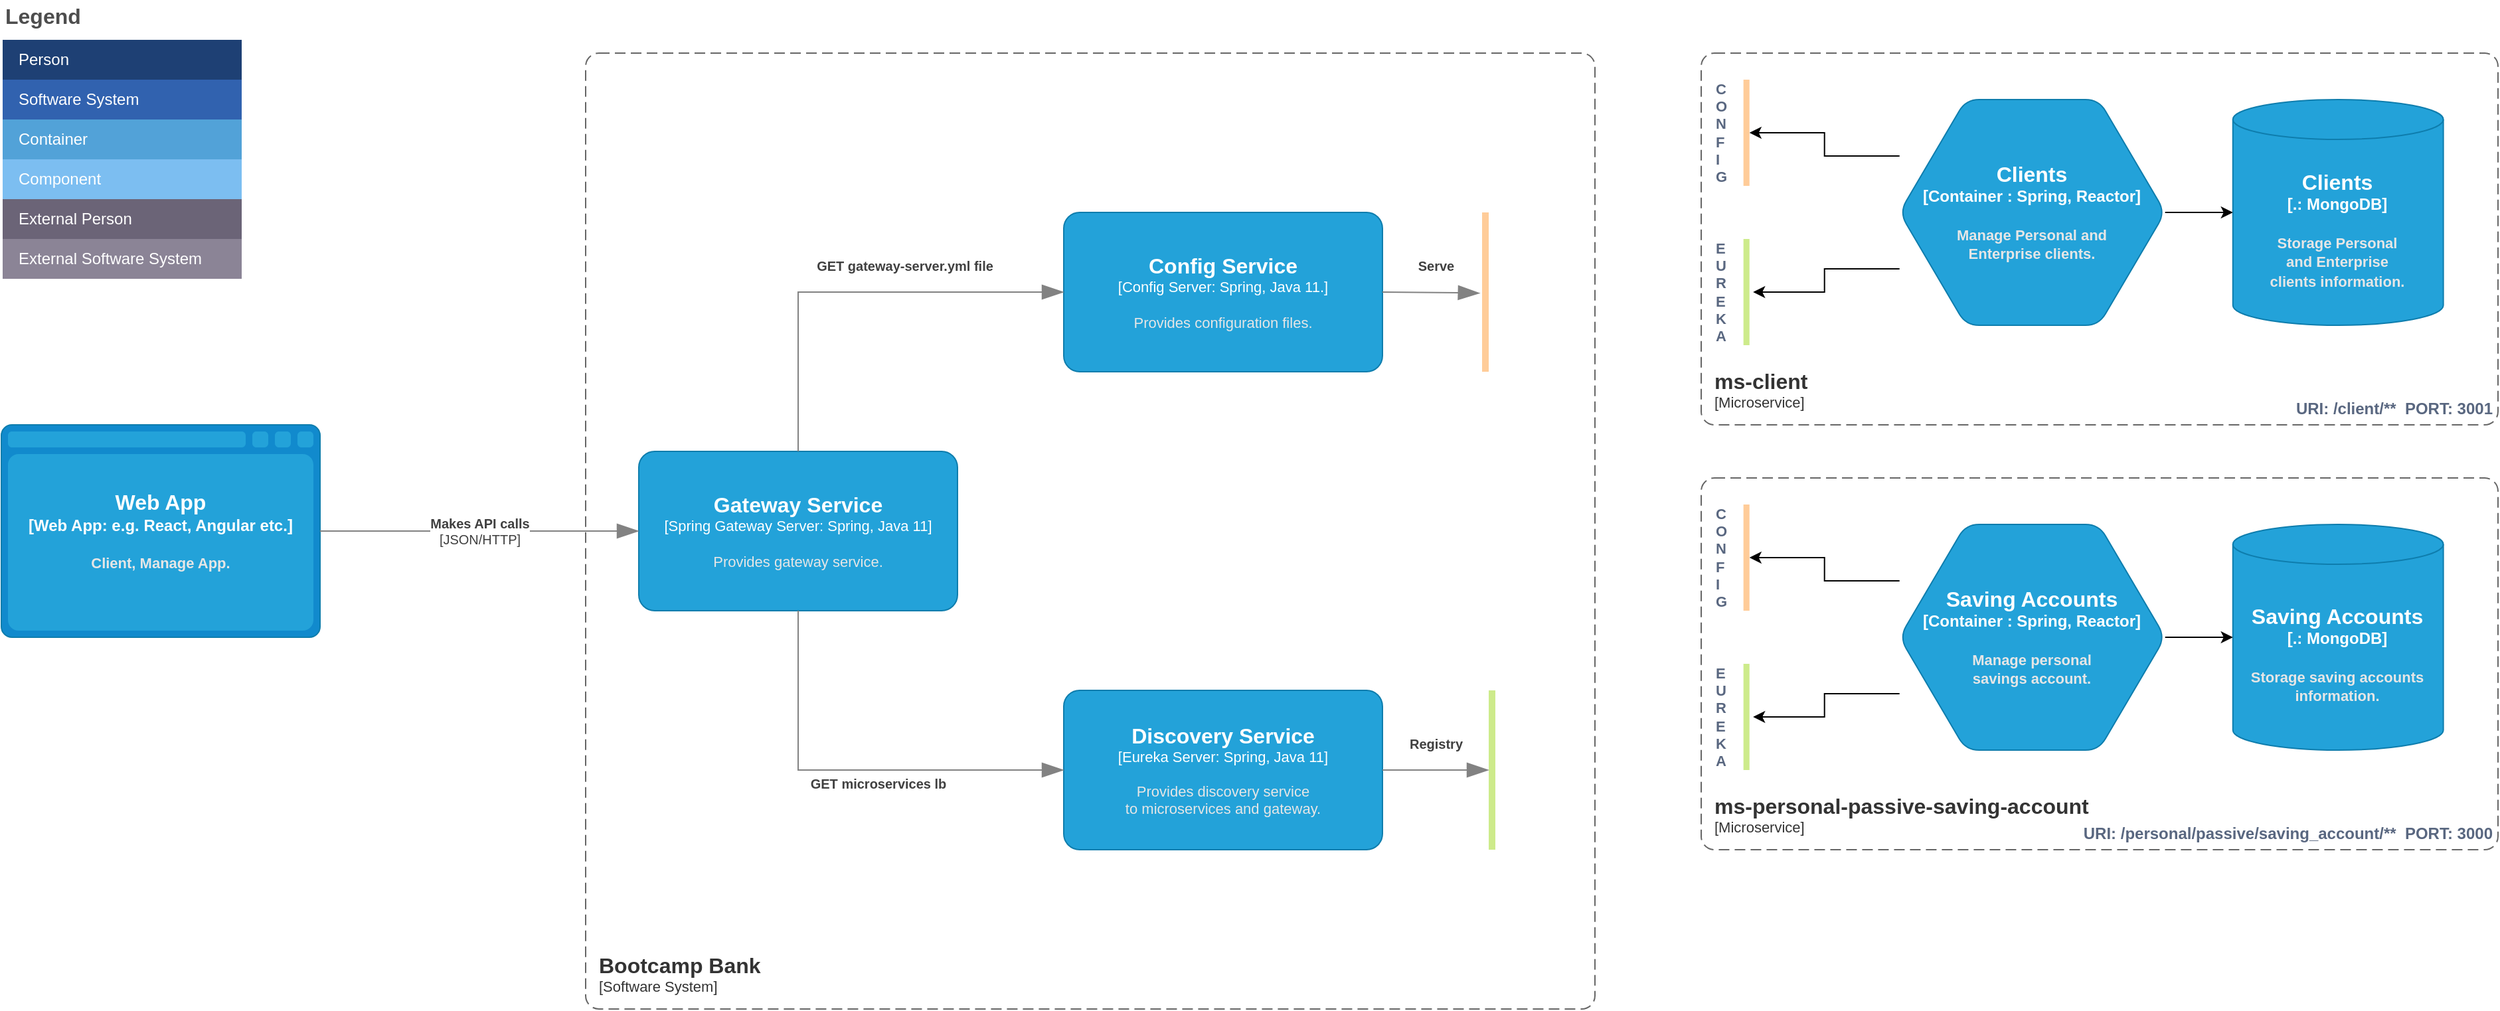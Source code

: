 <mxfile version="17.5.0" type="device" pages="4"><diagram id="_rfWkqjd0fFp6CWzZda6" name="GENERAL"><mxGraphModel dx="868" dy="482" grid="1" gridSize="10" guides="1" tooltips="1" connect="1" arrows="1" fold="1" page="1" pageScale="1" pageWidth="827" pageHeight="1169" math="0" shadow="0"><root><mxCell id="0"/><mxCell id="1" parent="0"/><object placeholders="1" c4Name="Bootcamp Bank" c4Type="SystemScopeBoundary" c4Application="Software System" label="&lt;font style=&quot;font-size: 16px&quot;&gt;&lt;b&gt;&lt;div style=&quot;text-align: left&quot;&gt;%c4Name%&lt;/div&gt;&lt;/b&gt;&lt;/font&gt;&lt;div style=&quot;text-align: left&quot;&gt;[%c4Application%]&lt;/div&gt;" id="sHXEDO_FhLRXrCUvSxZ8-21"><mxCell style="rounded=1;fontSize=11;whiteSpace=wrap;html=1;dashed=1;arcSize=20;fillColor=none;strokeColor=#666666;fontColor=#333333;labelBackgroundColor=none;align=left;verticalAlign=bottom;labelBorderColor=none;spacingTop=0;spacing=10;dashPattern=8 4;metaEdit=1;rotatable=0;perimeter=rectanglePerimeter;noLabel=0;labelPadding=0;allowArrows=0;connectable=0;expand=0;recursiveResize=0;editable=1;pointerEvents=0;absoluteArcSize=1;points=[[0.25,0,0],[0.5,0,0],[0.75,0,0],[1,0.25,0],[1,0.5,0],[1,0.75,0],[0.75,1,0],[0.5,1,0],[0.25,1,0],[0,0.75,0],[0,0.5,0],[0,0.25,0]];" parent="1" vertex="1"><mxGeometry x="520" y="80" width="760" height="720" as="geometry"/></mxCell></object><mxCell id="sHXEDO_FhLRXrCUvSxZ8-8" value="Legend" style="align=left;fontSize=16;fontStyle=1;strokeColor=none;fillColor=none;fontColor=#4D4D4D;spacingTop=-8;resizable=0;" parent="1" vertex="1"><mxGeometry x="81" y="40" width="180" height="30" as="geometry"/></mxCell><mxCell id="sHXEDO_FhLRXrCUvSxZ8-9" value="" style="shape=table;html=1;whiteSpace=wrap;startSize=0;container=1;collapsible=0;childLayout=tableLayout;fillColor=none;align=left;spacingLeft=10;strokeColor=none;rounded=1;arcSize=11;fontColor=#FFFFFF;resizable=0;points=[[0.25,0,0],[0.5,0,0],[0.75,0,0],[1,0.25,0],[1,0.5,0],[1,0.75,0],[0.75,1,0],[0.5,1,0],[0.25,1,0],[0,0.75,0],[0,0.5,0],[0,0.25,0]];" parent="1" vertex="1"><mxGeometry x="81" y="70" width="180" height="180" as="geometry"/></mxCell><mxCell id="sHXEDO_FhLRXrCUvSxZ8-10" value="Person" style="shape=partialRectangle;html=1;whiteSpace=wrap;connectable=0;fillColor=#1E4074;top=0;left=0;bottom=0;right=0;overflow=hidden;pointerEvents=1;align=left;spacingLeft=10;strokeColor=none;fontColor=#FFFFFF;" parent="sHXEDO_FhLRXrCUvSxZ8-9" vertex="1"><mxGeometry width="180" height="30" as="geometry"/></mxCell><mxCell id="sHXEDO_FhLRXrCUvSxZ8-11" value="Software System" style="shape=partialRectangle;html=1;whiteSpace=wrap;connectable=0;fillColor=#3162AF;top=0;left=0;bottom=0;right=0;overflow=hidden;pointerEvents=1;align=left;spacingLeft=10;fontColor=#FFFFFF;" parent="sHXEDO_FhLRXrCUvSxZ8-9" vertex="1"><mxGeometry y="30" width="180" height="30" as="geometry"/></mxCell><mxCell id="sHXEDO_FhLRXrCUvSxZ8-12" value="Container" style="shape=partialRectangle;html=1;whiteSpace=wrap;connectable=0;fillColor=#52A2D8;top=0;left=0;bottom=0;right=0;overflow=hidden;pointerEvents=1;align=left;spacingLeft=10;fontColor=#FFFFFF;" parent="sHXEDO_FhLRXrCUvSxZ8-9" vertex="1"><mxGeometry y="60" width="180" height="30" as="geometry"/></mxCell><mxCell id="sHXEDO_FhLRXrCUvSxZ8-13" value="Component" style="shape=partialRectangle;html=1;whiteSpace=wrap;connectable=0;fillColor=#7CBEF1;top=0;left=0;bottom=0;right=0;overflow=hidden;pointerEvents=1;align=left;spacingLeft=10;fontColor=#FFFFFF;" parent="sHXEDO_FhLRXrCUvSxZ8-9" vertex="1"><mxGeometry y="90" width="180" height="30" as="geometry"/></mxCell><mxCell id="sHXEDO_FhLRXrCUvSxZ8-14" value="External Person" style="shape=partialRectangle;html=1;whiteSpace=wrap;connectable=0;fillColor=#6B6477;top=0;left=0;bottom=0;right=0;overflow=hidden;pointerEvents=1;align=left;spacingLeft=10;fontColor=#FFFFFF;" parent="sHXEDO_FhLRXrCUvSxZ8-9" vertex="1"><mxGeometry y="120" width="180" height="30" as="geometry"/></mxCell><mxCell id="sHXEDO_FhLRXrCUvSxZ8-15" value="External Software System" style="shape=partialRectangle;html=1;whiteSpace=wrap;connectable=0;fillColor=#8B8496;top=0;left=0;bottom=0;right=0;overflow=hidden;pointerEvents=1;align=left;spacingLeft=10;fontColor=#FFFFFF;" parent="sHXEDO_FhLRXrCUvSxZ8-9" vertex="1"><mxGeometry y="150" width="180" height="30" as="geometry"/></mxCell><object placeholders="1" c4Type="Web App" c4Container="Web App" c4Technology="e.g. React, Angular etc." c4Description="Client, Manage App." label="&lt;font style=&quot;font-size: 16px&quot;&gt;&lt;b&gt;%c4Type%&lt;/font&gt;&lt;div&gt;[%c4Container%:&amp;nbsp;%c4Technology%]&lt;/div&gt;&lt;br&gt;&lt;div&gt;&lt;font style=&quot;font-size: 11px&quot;&gt;&lt;font color=&quot;#E6E6E6&quot;&gt;%c4Description%&lt;/font&gt;&lt;/div&gt;" id="sHXEDO_FhLRXrCUvSxZ8-16"><mxCell style="shape=mxgraph.c4.webBrowserContainer;whiteSpace=wrap;html=1;boundedLbl=1;rounded=0;labelBackgroundColor=none;fillColor=#118ACD;fontSize=12;fontColor=#ffffff;align=center;strokeColor=#0E7DAD;metaEdit=1;points=[[0.5,0,0],[1,0.25,0],[1,0.5,0],[1,0.75,0],[0.5,1,0],[0,0.75,0],[0,0.5,0],[0,0.25,0]];resizable=0;" parent="1" vertex="1"><mxGeometry x="80" y="360" width="240" height="160" as="geometry"/></mxCell></object><object placeholders="1" c4Name="Gateway Service" c4Type="Spring Gateway Server" c4Technology="Spring, Java 11" c4Description="Provides gateway service." label="&lt;font style=&quot;font-size: 16px&quot;&gt;&lt;b&gt;%c4Name%&lt;/b&gt;&lt;/font&gt;&lt;div&gt;[%c4Type%: %c4Technology%]&lt;/div&gt;&lt;br&gt;&lt;div&gt;&lt;font style=&quot;font-size: 11px&quot;&gt;&lt;font color=&quot;#E6E6E6&quot;&gt;%c4Description%&lt;/font&gt;&lt;/div&gt;" id="sHXEDO_FhLRXrCUvSxZ8-17"><mxCell style="rounded=1;whiteSpace=wrap;html=1;fontSize=11;labelBackgroundColor=none;fillColor=#23A2D9;fontColor=#ffffff;align=center;arcSize=10;strokeColor=#0E7DAD;metaEdit=1;resizable=0;points=[[0.25,0,0],[0.5,0,0],[0.75,0,0],[1,0.25,0],[1,0.5,0],[1,0.75,0],[0.75,1,0],[0.5,1,0],[0.25,1,0],[0,0.75,0],[0,0.5,0],[0,0.25,0]];" parent="1" vertex="1"><mxGeometry x="560" y="380" width="240" height="120" as="geometry"/></mxCell></object><object placeholders="1" c4Name="Discovery Service" c4Type="Eureka Server" c4Technology="Spring, Java 11" c4Description="Provides discovery service &#10;to microservices and gateway." label="&lt;font style=&quot;font-size: 16px&quot;&gt;&lt;b&gt;%c4Name%&lt;/b&gt;&lt;/font&gt;&lt;div&gt;[%c4Type%: %c4Technology%]&lt;/div&gt;&lt;br&gt;&lt;div&gt;&lt;font style=&quot;font-size: 11px&quot;&gt;&lt;font color=&quot;#E6E6E6&quot;&gt;%c4Description%&lt;/font&gt;&lt;/div&gt;" id="sHXEDO_FhLRXrCUvSxZ8-20"><mxCell style="rounded=1;whiteSpace=wrap;html=1;fontSize=11;labelBackgroundColor=none;fillColor=#23A2D9;fontColor=#ffffff;align=center;arcSize=10;strokeColor=#0E7DAD;metaEdit=1;resizable=0;points=[[0.25,0,0],[0.5,0,0],[0.75,0,0],[1,0.25,0],[1,0.5,0],[1,0.75,0],[0.75,1,0],[0.5,1,0],[0.25,1,0],[0,0.75,0],[0,0.5,0],[0,0.25,0]];" parent="1" vertex="1"><mxGeometry x="880" y="560" width="240" height="120" as="geometry"/></mxCell></object><object placeholders="1" c4Name="Config Service" c4Type="Config Server" c4Technology="Spring, Java 11." c4Description="Provides configuration files." label="&lt;font style=&quot;font-size: 16px&quot;&gt;&lt;b&gt;%c4Name%&lt;/b&gt;&lt;/font&gt;&lt;div&gt;[%c4Type%: %c4Technology%]&lt;/div&gt;&lt;br&gt;&lt;div&gt;&lt;font style=&quot;font-size: 11px&quot;&gt;&lt;font color=&quot;#E6E6E6&quot;&gt;%c4Description%&lt;/font&gt;&lt;/div&gt;" id="sHXEDO_FhLRXrCUvSxZ8-22"><mxCell style="rounded=1;whiteSpace=wrap;html=1;fontSize=11;labelBackgroundColor=none;fillColor=#23A2D9;fontColor=#ffffff;align=center;arcSize=10;strokeColor=#0E7DAD;metaEdit=1;resizable=0;points=[[0.25,0,0],[0.5,0,0],[0.75,0,0],[1,0.25,0],[1,0.5,0],[1,0.75,0],[0.75,1,0],[0.5,1,0],[0.25,1,0],[0,0.75,0],[0,0.5,0],[0,0.25,0]];" parent="1" vertex="1"><mxGeometry x="880" y="200" width="240" height="120" as="geometry"/></mxCell></object><object placeholders="1" c4Type="Relationship" c4Technology="JSON/HTTP" c4Description="Makes API calls" label="&lt;div style=&quot;text-align: left&quot;&gt;&lt;div style=&quot;text-align: center&quot;&gt;&lt;b&gt;%c4Description%&lt;/b&gt;&lt;/div&gt;&lt;div style=&quot;text-align: center&quot;&gt;[%c4Technology%]&lt;/div&gt;&lt;/div&gt;" id="sHXEDO_FhLRXrCUvSxZ8-23"><mxCell style="endArrow=blockThin;html=1;fontSize=10;fontColor=#404040;strokeWidth=1;endFill=1;strokeColor=#828282;elbow=vertical;metaEdit=1;endSize=14;startSize=14;jumpStyle=arc;jumpSize=16;rounded=0;edgeStyle=orthogonalEdgeStyle;exitX=1;exitY=0.5;exitDx=0;exitDy=0;exitPerimeter=0;entryX=0;entryY=0.5;entryDx=0;entryDy=0;entryPerimeter=0;" parent="1" source="sHXEDO_FhLRXrCUvSxZ8-16" target="sHXEDO_FhLRXrCUvSxZ8-17" edge="1"><mxGeometry width="240" relative="1" as="geometry"><mxPoint x="350" y="450" as="sourcePoint"/><mxPoint x="360" y="380" as="targetPoint"/></mxGeometry></mxCell></object><object placeholders="1" c4Type="Relationship" c4Description="GET microservices lb" label="&lt;div style=&quot;text-align: left&quot;&gt;&lt;div style=&quot;text-align: center&quot;&gt;&lt;b&gt;%c4Description%&lt;/b&gt;&lt;/div&gt;" id="sHXEDO_FhLRXrCUvSxZ8-27"><mxCell style="endArrow=blockThin;html=1;fontSize=10;fontColor=#404040;strokeWidth=1;endFill=1;strokeColor=#828282;elbow=vertical;metaEdit=1;endSize=14;startSize=14;jumpStyle=arc;jumpSize=16;rounded=0;edgeStyle=orthogonalEdgeStyle;exitX=0.5;exitY=1;exitDx=0;exitDy=0;exitPerimeter=0;entryX=0;entryY=0.5;entryDx=0;entryDy=0;entryPerimeter=0;" parent="1" source="sHXEDO_FhLRXrCUvSxZ8-17" target="sHXEDO_FhLRXrCUvSxZ8-20" edge="1"><mxGeometry x="0.125" y="-10" width="240" relative="1" as="geometry"><mxPoint x="980" y="440" as="sourcePoint"/><mxPoint x="1220" y="440" as="targetPoint"/><mxPoint as="offset"/></mxGeometry></mxCell></object><object placeholders="1" c4Type="Relationship" c4Description="GET gateway-server.yml file" label="&lt;div style=&quot;text-align: left&quot;&gt;&lt;div style=&quot;text-align: center&quot;&gt;&lt;b&gt;%c4Description%&lt;/b&gt;&lt;/div&gt;" id="sHXEDO_FhLRXrCUvSxZ8-28"><mxCell style="endArrow=blockThin;html=1;fontSize=10;fontColor=#404040;strokeWidth=1;endFill=1;strokeColor=#828282;elbow=vertical;metaEdit=1;endSize=14;startSize=14;jumpStyle=arc;jumpSize=16;rounded=0;edgeStyle=orthogonalEdgeStyle;exitX=0.5;exitY=0;exitDx=0;exitDy=0;exitPerimeter=0;entryX=0;entryY=0.5;entryDx=0;entryDy=0;entryPerimeter=0;" parent="1" source="sHXEDO_FhLRXrCUvSxZ8-17" target="sHXEDO_FhLRXrCUvSxZ8-22" edge="1"><mxGeometry x="0.25" y="20" width="240" relative="1" as="geometry"><mxPoint x="980" y="440" as="sourcePoint"/><mxPoint x="1220" y="440" as="targetPoint"/><mxPoint as="offset"/></mxGeometry></mxCell></object><mxCell id="Aj2vEMGshKFKWeRk_oUx-8" value="" style="html=1;points=[];perimeter=orthogonalPerimeter;fillColor=#cdeb8b;strokeColor=none;" parent="1" vertex="1"><mxGeometry x="1200" y="560" width="5" height="120" as="geometry"/></mxCell><mxCell id="Aj2vEMGshKFKWeRk_oUx-9" value="" style="html=1;points=[];perimeter=orthogonalPerimeter;fillColor=#ffcc99;strokeColor=none;" parent="1" vertex="1"><mxGeometry x="1195" y="200" width="5" height="120" as="geometry"/></mxCell><object placeholders="1" c4Type="Relationship" c4Description="Registry" label="&lt;div style=&quot;text-align: left&quot;&gt;&lt;div style=&quot;text-align: center&quot;&gt;&lt;b&gt;%c4Description%&lt;/b&gt;&lt;/div&gt;" id="Aj2vEMGshKFKWeRk_oUx-13"><mxCell style="endArrow=blockThin;html=1;fontSize=10;fontColor=#404040;strokeWidth=1;endFill=1;strokeColor=#828282;elbow=vertical;metaEdit=1;endSize=14;startSize=14;jumpStyle=arc;jumpSize=16;rounded=0;edgeStyle=orthogonalEdgeStyle;exitX=1;exitY=0.5;exitDx=0;exitDy=0;exitPerimeter=0;entryX=0;entryY=0.5;entryDx=0;entryDy=0;entryPerimeter=0;" parent="1" source="sHXEDO_FhLRXrCUvSxZ8-20" target="Aj2vEMGshKFKWeRk_oUx-8" edge="1"><mxGeometry y="20" width="240" relative="1" as="geometry"><mxPoint x="1150" y="700" as="sourcePoint"/><mxPoint x="1200" y="620" as="targetPoint"/><mxPoint as="offset"/></mxGeometry></mxCell></object><object placeholders="1" c4Type="Relationship" c4Description="Serve" label="&lt;div style=&quot;text-align: left&quot;&gt;&lt;div style=&quot;text-align: center&quot;&gt;&lt;b&gt;%c4Description%&lt;/b&gt;&lt;/div&gt;" id="Aj2vEMGshKFKWeRk_oUx-14"><mxCell style="endArrow=blockThin;html=1;fontSize=10;fontColor=#404040;strokeWidth=1;endFill=1;strokeColor=#828282;elbow=vertical;metaEdit=1;endSize=14;startSize=14;jumpStyle=arc;jumpSize=16;rounded=0;edgeStyle=orthogonalEdgeStyle;entryX=-0.326;entryY=0.507;entryDx=0;entryDy=0;entryPerimeter=0;exitX=1;exitY=0.5;exitDx=0;exitDy=0;exitPerimeter=0;" parent="1" source="sHXEDO_FhLRXrCUvSxZ8-22" target="Aj2vEMGshKFKWeRk_oUx-9" edge="1"><mxGeometry x="0.011" y="20" width="240" relative="1" as="geometry"><mxPoint x="1120" y="390" as="sourcePoint"/><mxPoint x="1360" y="390" as="targetPoint"/><mxPoint x="-18" y="-20" as="offset"/></mxGeometry></mxCell></object><mxCell id="Aj2vEMGshKFKWeRk_oUx-24" value="" style="group" parent="1" vertex="1" connectable="0"><mxGeometry x="1360" y="80" width="600" height="280" as="geometry"/></mxCell><object placeholders="1" c4Name="ms-client" c4Type="ContainerScopeBoundary" c4Application="Microservice" label="&lt;font style=&quot;font-size: 16px&quot;&gt;&lt;b&gt;&lt;div style=&quot;text-align: left&quot;&gt;%c4Name%&lt;/div&gt;&lt;/b&gt;&lt;/font&gt;&lt;div style=&quot;text-align: left&quot;&gt;[%c4Application%]&lt;/div&gt;" id="sHXEDO_FhLRXrCUvSxZ8-29"><mxCell style="rounded=1;fontSize=11;whiteSpace=wrap;html=1;dashed=1;arcSize=20;fillColor=none;strokeColor=#666666;fontColor=#333333;labelBackgroundColor=none;align=left;verticalAlign=bottom;labelBorderColor=none;spacingTop=0;spacing=10;dashPattern=8 4;metaEdit=1;rotatable=0;perimeter=rectanglePerimeter;noLabel=0;labelPadding=0;allowArrows=0;connectable=0;expand=0;recursiveResize=0;editable=1;pointerEvents=0;absoluteArcSize=1;points=[[0.25,0,0],[0.5,0,0],[0.75,0,0],[1,0.25,0],[1,0.5,0],[1,0.75,0],[0.75,1,0],[0.5,1,0],[0.25,1,0],[0,0.75,0],[0,0.5,0],[0,0.25,0]];" parent="Aj2vEMGshKFKWeRk_oUx-24" vertex="1"><mxGeometry width="600.0" height="280" as="geometry"/></mxCell></object><mxCell id="sHXEDO_FhLRXrCUvSxZ8-41" value="URI: /client/**&amp;nbsp; PORT: 3001" style="fillColor=none;strokeColor=none;html=1;fontSize=12;fontStyle=0;align=right;fontColor=#596780;fontStyle=1;fontSize=12" parent="Aj2vEMGshKFKWeRk_oUx-24" vertex="1"><mxGeometry x="340.001" y="258" width="257.143" height="20" as="geometry"/></mxCell><object placeholders="1" c4Type="Clients" c4Container="Container " c4Technology="Spring, Reactor" c4Description="Manage Personal and &#10;Enterprise clients." label="&lt;font style=&quot;font-size: 16px&quot;&gt;&lt;b&gt;%c4Type%&lt;/font&gt;&lt;div&gt;[%c4Container%:&amp;nbsp;%c4Technology%]&lt;/div&gt;&lt;br&gt;&lt;div&gt;&lt;font style=&quot;font-size: 11px&quot;&gt;&lt;font color=&quot;#E6E6E6&quot;&gt;%c4Description%&lt;/font&gt;&lt;/div&gt;" id="sHXEDO_FhLRXrCUvSxZ8-30"><mxCell style="shape=hexagon;size=50;perimeter=hexagonPerimeter2;whiteSpace=wrap;html=1;fixedSize=1;rounded=1;labelBackgroundColor=none;fillColor=#23A2D9;fontSize=12;fontColor=#ffffff;align=center;strokeColor=#0E7DAD;metaEdit=1;points=[[0.5,0,0],[1,0.25,0],[1,0.5,0],[1,0.75,0],[0.5,1,0],[0,0.75,0],[0,0.5,0],[0,0.25,0]];resizable=0;" parent="Aj2vEMGshKFKWeRk_oUx-24" vertex="1"><mxGeometry x="149.351" y="35" width="200" height="170" as="geometry"/></mxCell></object><object placeholders="1" c4Type="Clients" c4Container="." c4Technology="MongoDB" c4Description="Storage Personal &#10;and Enterprise &#10;clients information." label="&lt;font style=&quot;font-size: 16px&quot;&gt;&lt;b&gt;%c4Type%&lt;/font&gt;&lt;div&gt;[%c4Container%:&amp;nbsp;%c4Technology%]&lt;/div&gt;&lt;br&gt;&lt;div&gt;&lt;font style=&quot;font-size: 11px&quot;&gt;&lt;font color=&quot;#E6E6E6&quot;&gt;%c4Description%&lt;/font&gt;&lt;/div&gt;" id="sHXEDO_FhLRXrCUvSxZ8-31"><mxCell style="shape=cylinder3;size=15;whiteSpace=wrap;html=1;boundedLbl=1;rounded=0;labelBackgroundColor=none;fillColor=#23A2D9;fontSize=12;fontColor=#ffffff;align=center;strokeColor=#0E7DAD;metaEdit=1;points=[[0.5,0,0],[1,0.25,0],[1,0.5,0],[1,0.75,0],[0.5,1,0],[0,0.75,0],[0,0.5,0],[0,0.25,0]];resizable=1;" parent="Aj2vEMGshKFKWeRk_oUx-24" vertex="1"><mxGeometry x="400.373" y="35" width="158.445" height="170" as="geometry"/></mxCell></object><mxCell id="Aj2vEMGshKFKWeRk_oUx-18" style="edgeStyle=orthogonalEdgeStyle;rounded=0;orthogonalLoop=1;jettySize=auto;html=1;exitX=0;exitY=0.25;exitDx=0;exitDy=0;exitPerimeter=0;entryX=1;entryY=0.5;entryDx=0;entryDy=0;entryPerimeter=0;fontSize=12;" parent="Aj2vEMGshKFKWeRk_oUx-24" source="sHXEDO_FhLRXrCUvSxZ8-30" target="Aj2vEMGshKFKWeRk_oUx-10" edge="1"><mxGeometry relative="1" as="geometry"/></mxCell><mxCell id="Aj2vEMGshKFKWeRk_oUx-17" style="edgeStyle=orthogonalEdgeStyle;rounded=0;orthogonalLoop=1;jettySize=auto;html=1;exitX=0;exitY=0.75;exitDx=0;exitDy=0;exitPerimeter=0;entryX=1.6;entryY=0.5;entryDx=0;entryDy=0;entryPerimeter=0;fontSize=12;" parent="Aj2vEMGshKFKWeRk_oUx-24" source="sHXEDO_FhLRXrCUvSxZ8-30" target="Aj2vEMGshKFKWeRk_oUx-11" edge="1"><mxGeometry relative="1" as="geometry"/></mxCell><mxCell id="Aj2vEMGshKFKWeRk_oUx-10" value="" style="html=1;points=[];perimeter=orthogonalPerimeter;fillColor=#ffcc99;strokeColor=none;" parent="Aj2vEMGshKFKWeRk_oUx-24" vertex="1"><mxGeometry x="31.818" y="20" width="4.545" height="80" as="geometry"/></mxCell><mxCell id="Aj2vEMGshKFKWeRk_oUx-20" value="C&lt;br&gt;O&lt;br&gt;N&lt;br&gt;F&lt;br&gt;I&lt;br&gt;G" style="fillColor=none;strokeColor=none;html=1;fontSize=12;fontStyle=0;align=left;fontColor=#596780;fontStyle=1;fontSize=11" parent="Aj2vEMGshKFKWeRk_oUx-24" vertex="1"><mxGeometry x="9.36" y="17.5" width="13.64" height="85" as="geometry"/></mxCell><mxCell id="Aj2vEMGshKFKWeRk_oUx-21" value="E&lt;br style=&quot;font-size: 13px;&quot;&gt;U&lt;br style=&quot;font-size: 13px;&quot;&gt;R&lt;br style=&quot;font-size: 13px;&quot;&gt;E&lt;br style=&quot;font-size: 13px;&quot;&gt;K&lt;br style=&quot;font-size: 13px;&quot;&gt;A" style="fillColor=none;strokeColor=none;html=1;fontSize=13;fontStyle=0;align=left;fontColor=#596780;fontStyle=1;fontSize=11" parent="Aj2vEMGshKFKWeRk_oUx-24" vertex="1"><mxGeometry x="9.36" y="132.5" width="13.64" height="95" as="geometry"/></mxCell><mxCell id="Aj2vEMGshKFKWeRk_oUx-11" value="" style="html=1;points=[];perimeter=orthogonalPerimeter;fillColor=#cdeb8b;strokeColor=none;" parent="Aj2vEMGshKFKWeRk_oUx-24" vertex="1"><mxGeometry x="31.818" y="140" width="4.545" height="80" as="geometry"/></mxCell><mxCell id="sHXEDO_FhLRXrCUvSxZ8-35" style="edgeStyle=orthogonalEdgeStyle;rounded=0;orthogonalLoop=1;jettySize=auto;html=1;" parent="Aj2vEMGshKFKWeRk_oUx-24" source="sHXEDO_FhLRXrCUvSxZ8-30" target="sHXEDO_FhLRXrCUvSxZ8-31" edge="1"><mxGeometry relative="1" as="geometry"/></mxCell><mxCell id="Aj2vEMGshKFKWeRk_oUx-50" value="" style="group" parent="1" vertex="1" connectable="0"><mxGeometry x="1360" y="400" width="600" height="280" as="geometry"/></mxCell><object placeholders="1" c4Name="ms-personal-passive-saving-account" c4Type="ContainerScopeBoundary" c4Application="Microservice" label="&lt;font style=&quot;font-size: 16px&quot;&gt;&lt;b&gt;&lt;div style=&quot;text-align: left&quot;&gt;%c4Name%&lt;/div&gt;&lt;/b&gt;&lt;/font&gt;&lt;div style=&quot;text-align: left&quot;&gt;[%c4Application%]&lt;/div&gt;" id="Aj2vEMGshKFKWeRk_oUx-51"><mxCell style="rounded=1;fontSize=11;whiteSpace=wrap;html=1;dashed=1;arcSize=20;fillColor=none;strokeColor=#666666;fontColor=#333333;labelBackgroundColor=none;align=left;verticalAlign=bottom;labelBorderColor=none;spacingTop=0;spacing=10;dashPattern=8 4;metaEdit=1;rotatable=0;perimeter=rectanglePerimeter;noLabel=0;labelPadding=0;allowArrows=0;connectable=0;expand=0;recursiveResize=0;editable=1;pointerEvents=0;absoluteArcSize=1;points=[[0.25,0,0],[0.5,0,0],[0.75,0,0],[1,0.25,0],[1,0.5,0],[1,0.75,0],[0.75,1,0],[0.5,1,0],[0.25,1,0],[0,0.75,0],[0,0.5,0],[0,0.25,0]];" parent="Aj2vEMGshKFKWeRk_oUx-50" vertex="1"><mxGeometry width="600.0" height="280" as="geometry"/></mxCell></object><mxCell id="Aj2vEMGshKFKWeRk_oUx-52" value="URI: /personal/passive/saving_account/**&amp;nbsp; PORT: 3000" style="fillColor=none;strokeColor=none;html=1;fontSize=12;fontStyle=0;align=right;fontColor=#596780;fontStyle=1;fontSize=12" parent="Aj2vEMGshKFKWeRk_oUx-50" vertex="1"><mxGeometry x="340.001" y="258" width="257.143" height="20" as="geometry"/></mxCell><object placeholders="1" c4Type="Saving Accounts" c4Container="Container " c4Technology="Spring, Reactor" c4Description="Manage personal &#10;savings account." label="&lt;font style=&quot;font-size: 16px&quot;&gt;&lt;b&gt;%c4Type%&lt;/font&gt;&lt;div&gt;[%c4Container%:&amp;nbsp;%c4Technology%]&lt;/div&gt;&lt;br&gt;&lt;div&gt;&lt;font style=&quot;font-size: 11px&quot;&gt;&lt;font color=&quot;#E6E6E6&quot;&gt;%c4Description%&lt;/font&gt;&lt;/div&gt;" id="Aj2vEMGshKFKWeRk_oUx-53"><mxCell style="shape=hexagon;size=50;perimeter=hexagonPerimeter2;whiteSpace=wrap;html=1;fixedSize=1;rounded=1;labelBackgroundColor=none;fillColor=#23A2D9;fontSize=12;fontColor=#ffffff;align=center;strokeColor=#0E7DAD;metaEdit=1;points=[[0.5,0,0],[1,0.25,0],[1,0.5,0],[1,0.75,0],[0.5,1,0],[0,0.75,0],[0,0.5,0],[0,0.25,0]];resizable=0;" parent="Aj2vEMGshKFKWeRk_oUx-50" vertex="1"><mxGeometry x="149.351" y="35" width="200" height="170" as="geometry"/></mxCell></object><object placeholders="1" c4Type="Saving Accounts" c4Container="." c4Technology="MongoDB" c4Description="Storage saving accounts information." label="&lt;font style=&quot;font-size: 16px&quot;&gt;&lt;b&gt;%c4Type%&lt;/font&gt;&lt;div&gt;[%c4Container%:&amp;nbsp;%c4Technology%]&lt;/div&gt;&lt;br&gt;&lt;div&gt;&lt;font style=&quot;font-size: 11px&quot;&gt;&lt;font color=&quot;#E6E6E6&quot;&gt;%c4Description%&lt;/font&gt;&lt;/div&gt;" id="Aj2vEMGshKFKWeRk_oUx-54"><mxCell style="shape=cylinder3;size=15;whiteSpace=wrap;html=1;boundedLbl=1;rounded=0;labelBackgroundColor=none;fillColor=#23A2D9;fontSize=12;fontColor=#ffffff;align=center;strokeColor=#0E7DAD;metaEdit=1;points=[[0.5,0,0],[1,0.25,0],[1,0.5,0],[1,0.75,0],[0.5,1,0],[0,0.75,0],[0,0.5,0],[0,0.25,0]];resizable=1;" parent="Aj2vEMGshKFKWeRk_oUx-50" vertex="1"><mxGeometry x="400.373" y="35" width="158.445" height="170" as="geometry"/></mxCell></object><mxCell id="Aj2vEMGshKFKWeRk_oUx-55" style="edgeStyle=orthogonalEdgeStyle;rounded=0;orthogonalLoop=1;jettySize=auto;html=1;exitX=0;exitY=0.25;exitDx=0;exitDy=0;exitPerimeter=0;entryX=1;entryY=0.5;entryDx=0;entryDy=0;entryPerimeter=0;fontSize=12;" parent="Aj2vEMGshKFKWeRk_oUx-50" source="Aj2vEMGshKFKWeRk_oUx-53" target="Aj2vEMGshKFKWeRk_oUx-57" edge="1"><mxGeometry relative="1" as="geometry"/></mxCell><mxCell id="Aj2vEMGshKFKWeRk_oUx-56" style="edgeStyle=orthogonalEdgeStyle;rounded=0;orthogonalLoop=1;jettySize=auto;html=1;exitX=0;exitY=0.75;exitDx=0;exitDy=0;exitPerimeter=0;entryX=1.6;entryY=0.5;entryDx=0;entryDy=0;entryPerimeter=0;fontSize=12;" parent="Aj2vEMGshKFKWeRk_oUx-50" source="Aj2vEMGshKFKWeRk_oUx-53" target="Aj2vEMGshKFKWeRk_oUx-60" edge="1"><mxGeometry relative="1" as="geometry"/></mxCell><mxCell id="Aj2vEMGshKFKWeRk_oUx-57" value="" style="html=1;points=[];perimeter=orthogonalPerimeter;fillColor=#ffcc99;strokeColor=none;" parent="Aj2vEMGshKFKWeRk_oUx-50" vertex="1"><mxGeometry x="31.818" y="20" width="4.545" height="80" as="geometry"/></mxCell><mxCell id="Aj2vEMGshKFKWeRk_oUx-58" value="C&lt;br&gt;O&lt;br&gt;N&lt;br&gt;F&lt;br&gt;I&lt;br&gt;G" style="fillColor=none;strokeColor=none;html=1;fontSize=12;fontStyle=0;align=left;fontColor=#596780;fontStyle=1;fontSize=11" parent="Aj2vEMGshKFKWeRk_oUx-50" vertex="1"><mxGeometry x="9.36" y="17.5" width="13.64" height="85" as="geometry"/></mxCell><mxCell id="Aj2vEMGshKFKWeRk_oUx-59" value="E&lt;br style=&quot;font-size: 13px;&quot;&gt;U&lt;br style=&quot;font-size: 13px;&quot;&gt;R&lt;br style=&quot;font-size: 13px;&quot;&gt;E&lt;br style=&quot;font-size: 13px;&quot;&gt;K&lt;br style=&quot;font-size: 13px;&quot;&gt;A" style="fillColor=none;strokeColor=none;html=1;fontSize=13;fontStyle=0;align=left;fontColor=#596780;fontStyle=1;fontSize=11" parent="Aj2vEMGshKFKWeRk_oUx-50" vertex="1"><mxGeometry x="9.36" y="132.5" width="13.64" height="95" as="geometry"/></mxCell><mxCell id="Aj2vEMGshKFKWeRk_oUx-60" value="" style="html=1;points=[];perimeter=orthogonalPerimeter;fillColor=#cdeb8b;strokeColor=none;" parent="Aj2vEMGshKFKWeRk_oUx-50" vertex="1"><mxGeometry x="31.818" y="140" width="4.545" height="80" as="geometry"/></mxCell><mxCell id="Aj2vEMGshKFKWeRk_oUx-61" style="edgeStyle=orthogonalEdgeStyle;rounded=0;orthogonalLoop=1;jettySize=auto;html=1;" parent="Aj2vEMGshKFKWeRk_oUx-50" source="Aj2vEMGshKFKWeRk_oUx-53" target="Aj2vEMGshKFKWeRk_oUx-54" edge="1"><mxGeometry relative="1" as="geometry"/></mxCell></root></mxGraphModel></diagram><diagram id="1QuCxpp2DbwFWSG83pVt" name="CLIENTS"><mxGraphModel dx="865" dy="459" grid="1" gridSize="10" guides="1" tooltips="1" connect="1" arrows="1" fold="1" page="1" pageScale="1" pageWidth="827" pageHeight="1169" math="0" shadow="0"><root><mxCell id="0"/><mxCell id="1" parent="0"/><mxCell id="OPLZiKdv7pUXxSFck0uQ-1" value="MS-CLIENT MICROSERVICE" style="verticalAlign=top;align=left;spacingTop=8;spacingLeft=2;spacingRight=12;shape=cube;size=10;direction=south;fontStyle=4;html=1;fillColor=#dae8fc;strokeColor=#6c8ebf;" vertex="1" parent="1"><mxGeometry x="80" y="80" width="360" height="360" as="geometry"/></mxCell><mxCell id="Y2abTU2l0xuv3iMRcbyp-7" style="edgeStyle=orthogonalEdgeStyle;rounded=0;orthogonalLoop=1;jettySize=auto;html=1;entryX=0;entryY=0.5;entryDx=0;entryDy=0;fontColor=#FFFFFF;" parent="1" source="Y2abTU2l0xuv3iMRcbyp-4" target="Y2abTU2l0xuv3iMRcbyp-6" edge="1"><mxGeometry relative="1" as="geometry"/></mxCell><mxCell id="Y2abTU2l0xuv3iMRcbyp-11" style="edgeStyle=orthogonalEdgeStyle;rounded=0;orthogonalLoop=1;jettySize=auto;html=1;fontColor=#FFFFFF;" parent="1" source="Y2abTU2l0xuv3iMRcbyp-4" target="Y2abTU2l0xuv3iMRcbyp-8" edge="1"><mxGeometry relative="1" as="geometry"/></mxCell><mxCell id="Y2abTU2l0xuv3iMRcbyp-13" style="edgeStyle=orthogonalEdgeStyle;rounded=0;orthogonalLoop=1;jettySize=auto;html=1;entryX=0;entryY=0.5;entryDx=0;entryDy=0;fontColor=#FFFFFF;" parent="1" source="Y2abTU2l0xuv3iMRcbyp-4" target="Y2abTU2l0xuv3iMRcbyp-10" edge="1"><mxGeometry relative="1" as="geometry"/></mxCell><mxCell id="Y2abTU2l0xuv3iMRcbyp-4" value="&lt;br&gt;Database&lt;br&gt;(msClient)" style="strokeWidth=2;html=1;shape=mxgraph.flowchart.database;whiteSpace=wrap;fillColor=#45C1FF;strokeColor=#2AABAF;fontColor=#ffffff;" parent="1" vertex="1"><mxGeometry x="110" y="220" width="80" height="130" as="geometry"/></mxCell><mxCell id="Y2abTU2l0xuv3iMRcbyp-6" value="PersonalClient" style="rounded=1;whiteSpace=wrap;html=1;strokeColor=#2AABAF;fillColor=#45C1FF;fontColor=#FFFFFF;" parent="1" vertex="1"><mxGeometry x="270" y="177" width="120" height="30" as="geometry"/></mxCell><mxCell id="Y2abTU2l0xuv3iMRcbyp-8" value="EnterpriseClient" style="rounded=1;whiteSpace=wrap;html=1;strokeColor=#2AABAF;fillColor=#45C1FF;fontColor=#FFFFFF;" parent="1" vertex="1"><mxGeometry x="270" y="270" width="120" height="30" as="geometry"/></mxCell><mxCell id="Y2abTU2l0xuv3iMRcbyp-10" value="GeneralClient" style="rounded=1;whiteSpace=wrap;html=1;strokeColor=#2AABAF;fillColor=#45C1FF;fontColor=#FFFFFF;" parent="1" vertex="1"><mxGeometry x="270" y="363" width="120" height="30" as="geometry"/></mxCell></root></mxGraphModel></diagram><diagram id="f7YQKHlkGsXX-kNEyIYd" name="ENTERPRISE"><mxGraphModel dx="868" dy="482" grid="1" gridSize="10" guides="1" tooltips="1" connect="1" arrows="1" fold="1" page="1" pageScale="1" pageWidth="827" pageHeight="1169" math="0" shadow="0"><root><mxCell id="0"/><mxCell id="1" parent="0"/></root></mxGraphModel></diagram><diagram id="jwFG9O9s8tyuihB8LlI3" name="MICROSERVICES"><mxGraphModel dx="41" dy="482" grid="1" gridSize="10" guides="1" tooltips="1" connect="1" arrows="1" fold="1" page="1" pageScale="1" pageWidth="827" pageHeight="1169" math="0" shadow="0"><root><mxCell id="0"/><mxCell id="1" parent="0"/><object placeholders="1" c4Type="ms-exchange" c4Container="Container " c4Technology="Spring, Reactor" c4Description="Manage exchange &#10;records." label="&lt;font style=&quot;font-size: 16px&quot;&gt;&lt;b&gt;%c4Type%&lt;/font&gt;&lt;div&gt;[%c4Container%:&amp;nbsp;%c4Technology%]&lt;/div&gt;&lt;br&gt;&lt;div&gt;&lt;font style=&quot;font-size: 11px&quot;&gt;&lt;font color=&quot;#E6E6E6&quot;&gt;%c4Description%&lt;/font&gt;&lt;/div&gt;" id="H6uIAM54adcBfiDyrMlh-1"><mxCell style="shape=hexagon;size=50;perimeter=hexagonPerimeter2;whiteSpace=wrap;html=1;fixedSize=1;rounded=1;labelBackgroundColor=none;fillColor=#23A2D9;fontSize=12;fontColor=#ffffff;align=center;strokeColor=#0E7DAD;metaEdit=1;points=[[0.5,0,0],[1,0.25,0],[1,0.5,0],[1,0.75,0],[0.5,1,0],[0,0.75,0],[0,0.5,0],[0,0.25,0]];resizable=0;" parent="1" vertex="1"><mxGeometry x="970.001" y="80" width="200" height="170" as="geometry"/></mxCell></object><object placeholders="1" c4Type="ms-wallet" c4Container="Container " c4Technology="Spring, Reactor" c4Description="Manage user accounts &#10;and wallets information." label="&lt;font style=&quot;font-size: 16px&quot;&gt;&lt;b&gt;%c4Type%&lt;/font&gt;&lt;div&gt;[%c4Container%:&amp;nbsp;%c4Technology%]&lt;/div&gt;&lt;br&gt;&lt;div&gt;&lt;font style=&quot;font-size: 11px&quot;&gt;&lt;font color=&quot;#E6E6E6&quot;&gt;%c4Description%&lt;/font&gt;&lt;/div&gt;" id="H6uIAM54adcBfiDyrMlh-2"><mxCell style="shape=hexagon;size=50;perimeter=hexagonPerimeter2;whiteSpace=wrap;html=1;fixedSize=1;rounded=1;labelBackgroundColor=none;fillColor=#23A2D9;fontSize=12;fontColor=#ffffff;align=center;strokeColor=#0E7DAD;metaEdit=1;points=[[0.5,0,0],[1,0.25,0],[1,0.5,0],[1,0.75,0],[0.5,1,0],[0,0.75,0],[0,0.5,0],[0,0.25,0]];resizable=0;" parent="1" vertex="1"><mxGeometry x="1330.001" y="80" width="200" height="170" as="geometry"/></mxCell></object><object placeholders="1" c4Type="ms-bootcoin-transaction" c4Container="Container " c4Technology="Spring, Reactor" c4Description="Manage transactions  &#10;and purchase requisitions." label="&lt;font style=&quot;font-size: 16px&quot;&gt;&lt;b&gt;%c4Type%&lt;/font&gt;&lt;div&gt;[%c4Container%:&amp;nbsp;%c4Technology%]&lt;/div&gt;&lt;br&gt;&lt;div&gt;&lt;font style=&quot;font-size: 11px&quot;&gt;&lt;font color=&quot;#E6E6E6&quot;&gt;%c4Description%&lt;/font&gt;&lt;/div&gt;" id="H6uIAM54adcBfiDyrMlh-3"><mxCell style="shape=hexagon;size=50;perimeter=hexagonPerimeter2;whiteSpace=wrap;html=1;fixedSize=1;rounded=1;labelBackgroundColor=none;fillColor=#23A2D9;fontSize=12;fontColor=#ffffff;align=center;strokeColor=#0E7DAD;metaEdit=1;points=[[0.5,0,0],[1,0.25,0],[1,0.5,0],[1,0.75,0],[0.5,1,0],[0,0.75,0],[0,0.5,0],[0,0.25,0]];resizable=0;" parent="1" vertex="1"><mxGeometry x="1330.001" y="390" width="200" height="170" as="geometry"/></mxCell></object><mxCell id="H6uIAM54adcBfiDyrMlh-4" value="" style="endArrow=block;startArrow=block;endFill=1;startFill=1;html=1;rounded=0;entryX=0.5;entryY=0;entryDx=0;entryDy=0;entryPerimeter=0;exitX=0.5;exitY=1;exitDx=0;exitDy=0;exitPerimeter=0;fillColor=#dae8fc;strokeColor=#6c8ebf;strokeWidth=2;" parent="1" source="H6uIAM54adcBfiDyrMlh-2" target="H6uIAM54adcBfiDyrMlh-3" edge="1"><mxGeometry width="160" relative="1" as="geometry"><mxPoint x="1440" y="280" as="sourcePoint"/><mxPoint x="1300" y="340" as="targetPoint"/></mxGeometry></mxCell><mxCell id="H6uIAM54adcBfiDyrMlh-6" value="" style="endArrow=block;startArrow=block;endFill=1;startFill=1;html=1;rounded=0;entryX=1;entryY=0.5;entryDx=0;entryDy=0;entryPerimeter=0;exitX=0;exitY=0.5;exitDx=0;exitDy=0;exitPerimeter=0;fillColor=#dae8fc;strokeColor=#6c8ebf;strokeWidth=2;" parent="1" source="H6uIAM54adcBfiDyrMlh-2" target="H6uIAM54adcBfiDyrMlh-1" edge="1"><mxGeometry width="160" relative="1" as="geometry"><mxPoint x="1440.001" y="260" as="sourcePoint"/><mxPoint x="1440.001" y="340" as="targetPoint"/></mxGeometry></mxCell><object placeholders="1" c4Type="ms-transaction" c4Container="Container " c4Technology="Spring, Reactor" c4Description="Manage personal &#10;saving accounts." label="&lt;font style=&quot;font-size: 16px&quot;&gt;&lt;b&gt;%c4Type%&lt;/font&gt;&lt;div&gt;[%c4Container%:&amp;nbsp;%c4Technology%]&lt;/div&gt;&lt;br&gt;&lt;div&gt;&lt;font style=&quot;font-size: 11px&quot;&gt;&lt;font color=&quot;#E6E6E6&quot;&gt;%c4Description%&lt;/font&gt;&lt;/div&gt;" id="ZJ5TYwFL8TGdYv4v_972-2"><mxCell style="shape=hexagon;size=50;perimeter=hexagonPerimeter2;whiteSpace=wrap;html=1;fixedSize=1;rounded=1;labelBackgroundColor=none;fillColor=#23A2D9;fontSize=12;fontColor=#ffffff;align=center;strokeColor=#0E7DAD;metaEdit=1;points=[[0.5,0,0],[1,0.25,0],[1,0.5,0],[1,0.75,0],[0.5,1,0],[0,0.75,0],[0,0.5,0],[0,0.25,0]];resizable=0;" vertex="1" parent="1"><mxGeometry x="1330.001" y="700" width="200" height="170" as="geometry"/></mxCell></object><mxCell id="ZJ5TYwFL8TGdYv4v_972-3" value="" style="endArrow=block;startArrow=block;endFill=1;startFill=1;html=1;rounded=0;entryX=0.5;entryY=0;entryDx=0;entryDy=0;entryPerimeter=0;exitX=0.5;exitY=1;exitDx=0;exitDy=0;exitPerimeter=0;fillColor=#dae8fc;strokeColor=#6c8ebf;strokeWidth=2;" edge="1" parent="1"><mxGeometry width="160" relative="1" as="geometry"><mxPoint x="1429.501" y="560" as="sourcePoint"/><mxPoint x="1429.501" y="700" as="targetPoint"/></mxGeometry></mxCell><mxCell id="ZJ5TYwFL8TGdYv4v_972-4" value="" style="endArrow=block;startArrow=block;endFill=1;startFill=1;html=1;rounded=0;fillColor=#dae8fc;strokeColor=#6c8ebf;strokeWidth=2;" edge="1" parent="1" source="H6uIAM54adcBfiDyrMlh-3" target="H6uIAM54adcBfiDyrMlh-1"><mxGeometry width="160" relative="1" as="geometry"><mxPoint x="1321.001" y="350" as="sourcePoint"/><mxPoint x="1161.001" y="350" as="targetPoint"/></mxGeometry></mxCell></root></mxGraphModel></diagram></mxfile>